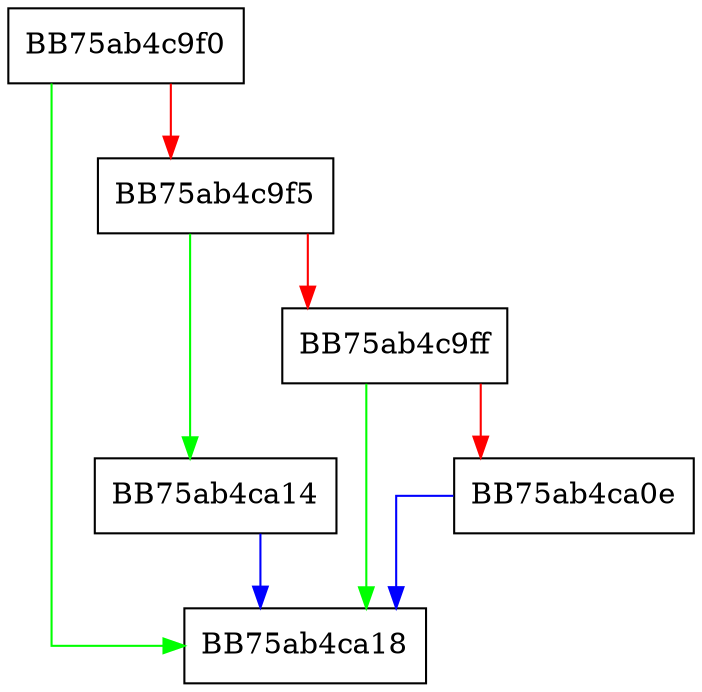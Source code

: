 digraph checkConstraintExprNode {
  node [shape="box"];
  graph [splines=ortho];
  BB75ab4c9f0 -> BB75ab4ca18 [color="green"];
  BB75ab4c9f0 -> BB75ab4c9f5 [color="red"];
  BB75ab4c9f5 -> BB75ab4ca14 [color="green"];
  BB75ab4c9f5 -> BB75ab4c9ff [color="red"];
  BB75ab4c9ff -> BB75ab4ca18 [color="green"];
  BB75ab4c9ff -> BB75ab4ca0e [color="red"];
  BB75ab4ca0e -> BB75ab4ca18 [color="blue"];
  BB75ab4ca14 -> BB75ab4ca18 [color="blue"];
}